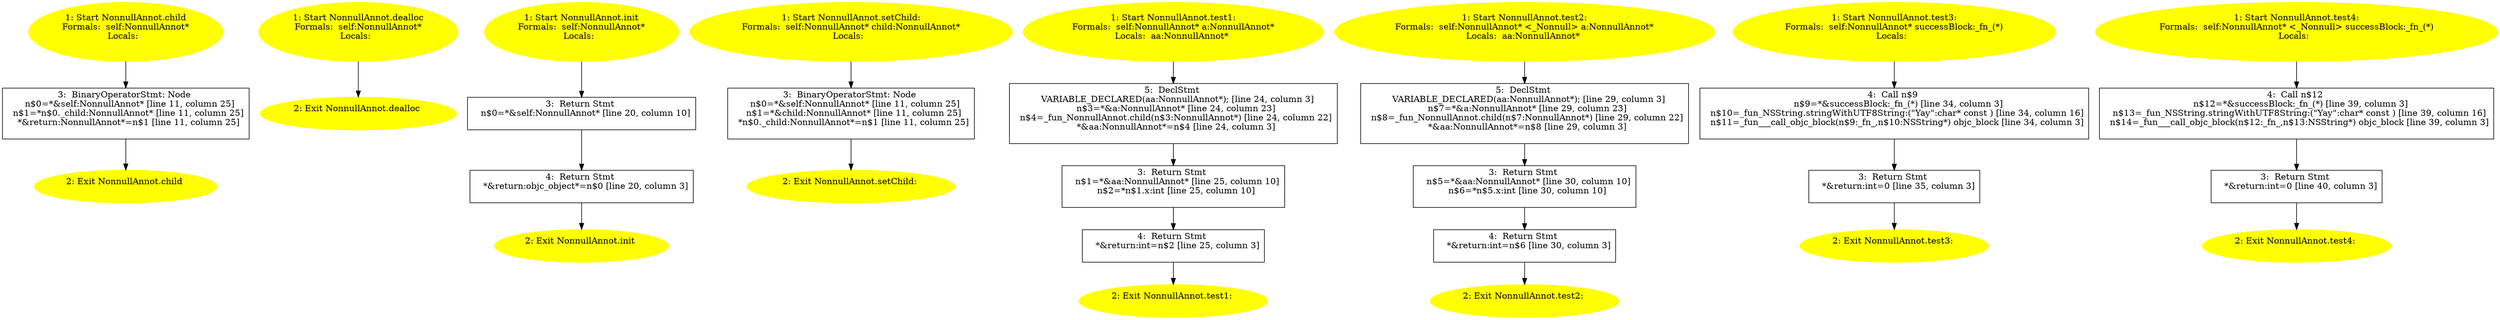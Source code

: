 /* @generated */
digraph cfg {
"child#NonnullAnnot#[instance].cad0e87ab83fad49_1" [label="1: Start NonnullAnnot.child\nFormals:  self:NonnullAnnot*\nLocals:  \n  " color=yellow style=filled]
	

	 "child#NonnullAnnot#[instance].cad0e87ab83fad49_1" -> "child#NonnullAnnot#[instance].cad0e87ab83fad49_3" ;
"child#NonnullAnnot#[instance].cad0e87ab83fad49_2" [label="2: Exit NonnullAnnot.child \n  " color=yellow style=filled]
	

"child#NonnullAnnot#[instance].cad0e87ab83fad49_3" [label="3:  BinaryOperatorStmt: Node \n   n$0=*&self:NonnullAnnot* [line 11, column 25]\n  n$1=*n$0._child:NonnullAnnot* [line 11, column 25]\n  *&return:NonnullAnnot*=n$1 [line 11, column 25]\n " shape="box"]
	

	 "child#NonnullAnnot#[instance].cad0e87ab83fad49_3" -> "child#NonnullAnnot#[instance].cad0e87ab83fad49_2" ;
"dealloc#NonnullAnnot#[instance].0d2074a7281416c0_1" [label="1: Start NonnullAnnot.dealloc\nFormals:  self:NonnullAnnot*\nLocals:  \n  " color=yellow style=filled]
	

	 "dealloc#NonnullAnnot#[instance].0d2074a7281416c0_1" -> "dealloc#NonnullAnnot#[instance].0d2074a7281416c0_2" ;
"dealloc#NonnullAnnot#[instance].0d2074a7281416c0_2" [label="2: Exit NonnullAnnot.dealloc \n  " color=yellow style=filled]
	

"init#NonnullAnnot#[instance].297346e53db4e69b_1" [label="1: Start NonnullAnnot.init\nFormals:  self:NonnullAnnot*\nLocals:  \n  " color=yellow style=filled]
	

	 "init#NonnullAnnot#[instance].297346e53db4e69b_1" -> "init#NonnullAnnot#[instance].297346e53db4e69b_3" ;
"init#NonnullAnnot#[instance].297346e53db4e69b_2" [label="2: Exit NonnullAnnot.init \n  " color=yellow style=filled]
	

"init#NonnullAnnot#[instance].297346e53db4e69b_3" [label="3:  Return Stmt \n   n$0=*&self:NonnullAnnot* [line 20, column 10]\n " shape="box"]
	

	 "init#NonnullAnnot#[instance].297346e53db4e69b_3" -> "init#NonnullAnnot#[instance].297346e53db4e69b_4" ;
"init#NonnullAnnot#[instance].297346e53db4e69b_4" [label="4:  Return Stmt \n   *&return:objc_object*=n$0 [line 20, column 3]\n " shape="box"]
	

	 "init#NonnullAnnot#[instance].297346e53db4e69b_4" -> "init#NonnullAnnot#[instance].297346e53db4e69b_2" ;
"setChild:#NonnullAnnot(class Nonn.ce8a76b9fce6ea15_1" [label="1: Start NonnullAnnot.setChild:\nFormals:  self:NonnullAnnot* child:NonnullAnnot*\nLocals:  \n  " color=yellow style=filled]
	

	 "setChild:#NonnullAnnot(class Nonn.ce8a76b9fce6ea15_1" -> "setChild:#NonnullAnnot(class Nonn.ce8a76b9fce6ea15_3" ;
"setChild:#NonnullAnnot(class Nonn.ce8a76b9fce6ea15_2" [label="2: Exit NonnullAnnot.setChild: \n  " color=yellow style=filled]
	

"setChild:#NonnullAnnot(class Nonn.ce8a76b9fce6ea15_3" [label="3:  BinaryOperatorStmt: Node \n   n$0=*&self:NonnullAnnot* [line 11, column 25]\n  n$1=*&child:NonnullAnnot* [line 11, column 25]\n  *n$0._child:NonnullAnnot*=n$1 [line 11, column 25]\n " shape="box"]
	

	 "setChild:#NonnullAnnot(class Nonn.ce8a76b9fce6ea15_3" -> "setChild:#NonnullAnnot(class Nonn.ce8a76b9fce6ea15_2" ;
"test1:#NonnullAnnot(class Nonnull.985a9c97633ffa1f_1" [label="1: Start NonnullAnnot.test1:\nFormals:  self:NonnullAnnot* a:NonnullAnnot*\nLocals:  aa:NonnullAnnot* \n  " color=yellow style=filled]
	

	 "test1:#NonnullAnnot(class Nonnull.985a9c97633ffa1f_1" -> "test1:#NonnullAnnot(class Nonnull.985a9c97633ffa1f_5" ;
"test1:#NonnullAnnot(class Nonnull.985a9c97633ffa1f_2" [label="2: Exit NonnullAnnot.test1: \n  " color=yellow style=filled]
	

"test1:#NonnullAnnot(class Nonnull.985a9c97633ffa1f_3" [label="3:  Return Stmt \n   n$1=*&aa:NonnullAnnot* [line 25, column 10]\n  n$2=*n$1.x:int [line 25, column 10]\n " shape="box"]
	

	 "test1:#NonnullAnnot(class Nonnull.985a9c97633ffa1f_3" -> "test1:#NonnullAnnot(class Nonnull.985a9c97633ffa1f_4" ;
"test1:#NonnullAnnot(class Nonnull.985a9c97633ffa1f_4" [label="4:  Return Stmt \n   *&return:int=n$2 [line 25, column 3]\n " shape="box"]
	

	 "test1:#NonnullAnnot(class Nonnull.985a9c97633ffa1f_4" -> "test1:#NonnullAnnot(class Nonnull.985a9c97633ffa1f_2" ;
"test1:#NonnullAnnot(class Nonnull.985a9c97633ffa1f_5" [label="5:  DeclStmt \n   VARIABLE_DECLARED(aa:NonnullAnnot*); [line 24, column 3]\n  n$3=*&a:NonnullAnnot* [line 24, column 23]\n  n$4=_fun_NonnullAnnot.child(n$3:NonnullAnnot*) [line 24, column 22]\n  *&aa:NonnullAnnot*=n$4 [line 24, column 3]\n " shape="box"]
	

	 "test1:#NonnullAnnot(class Nonnull.985a9c97633ffa1f_5" -> "test1:#NonnullAnnot(class Nonnull.985a9c97633ffa1f_3" ;
"test2:#NonnullAnnot(class Nonnull.e479988e9efecc2c_1" [label="1: Start NonnullAnnot.test2:\nFormals:  self:NonnullAnnot* <_Nonnull> a:NonnullAnnot*\nLocals:  aa:NonnullAnnot* \n  " color=yellow style=filled]
	

	 "test2:#NonnullAnnot(class Nonnull.e479988e9efecc2c_1" -> "test2:#NonnullAnnot(class Nonnull.e479988e9efecc2c_5" ;
"test2:#NonnullAnnot(class Nonnull.e479988e9efecc2c_2" [label="2: Exit NonnullAnnot.test2: \n  " color=yellow style=filled]
	

"test2:#NonnullAnnot(class Nonnull.e479988e9efecc2c_3" [label="3:  Return Stmt \n   n$5=*&aa:NonnullAnnot* [line 30, column 10]\n  n$6=*n$5.x:int [line 30, column 10]\n " shape="box"]
	

	 "test2:#NonnullAnnot(class Nonnull.e479988e9efecc2c_3" -> "test2:#NonnullAnnot(class Nonnull.e479988e9efecc2c_4" ;
"test2:#NonnullAnnot(class Nonnull.e479988e9efecc2c_4" [label="4:  Return Stmt \n   *&return:int=n$6 [line 30, column 3]\n " shape="box"]
	

	 "test2:#NonnullAnnot(class Nonnull.e479988e9efecc2c_4" -> "test2:#NonnullAnnot(class Nonnull.e479988e9efecc2c_2" ;
"test2:#NonnullAnnot(class Nonnull.e479988e9efecc2c_5" [label="5:  DeclStmt \n   VARIABLE_DECLARED(aa:NonnullAnnot*); [line 29, column 3]\n  n$7=*&a:NonnullAnnot* [line 29, column 23]\n  n$8=_fun_NonnullAnnot.child(n$7:NonnullAnnot*) [line 29, column 22]\n  *&aa:NonnullAnnot*=n$8 [line 29, column 3]\n " shape="box"]
	

	 "test2:#NonnullAnnot(class Nonnull.e479988e9efecc2c_5" -> "test2:#NonnullAnnot(class Nonnull.e479988e9efecc2c_3" ;
"test3:#NonnullAnnot#[instance].0e0a10b544f9cece_1" [label="1: Start NonnullAnnot.test3:\nFormals:  self:NonnullAnnot* successBlock:_fn_(*)\nLocals:  \n  " color=yellow style=filled]
	

	 "test3:#NonnullAnnot#[instance].0e0a10b544f9cece_1" -> "test3:#NonnullAnnot#[instance].0e0a10b544f9cece_4" ;
"test3:#NonnullAnnot#[instance].0e0a10b544f9cece_2" [label="2: Exit NonnullAnnot.test3: \n  " color=yellow style=filled]
	

"test3:#NonnullAnnot#[instance].0e0a10b544f9cece_3" [label="3:  Return Stmt \n   *&return:int=0 [line 35, column 3]\n " shape="box"]
	

	 "test3:#NonnullAnnot#[instance].0e0a10b544f9cece_3" -> "test3:#NonnullAnnot#[instance].0e0a10b544f9cece_2" ;
"test3:#NonnullAnnot#[instance].0e0a10b544f9cece_4" [label="4:  Call n$9 \n   n$9=*&successBlock:_fn_(*) [line 34, column 3]\n  n$10=_fun_NSString.stringWithUTF8String:(\"Yay\":char* const ) [line 34, column 16]\n  n$11=_fun___call_objc_block(n$9:_fn_,n$10:NSString*) objc_block [line 34, column 3]\n " shape="box"]
	

	 "test3:#NonnullAnnot#[instance].0e0a10b544f9cece_4" -> "test3:#NonnullAnnot#[instance].0e0a10b544f9cece_3" ;
"test4:#NonnullAnnot#[instance].4dee71de0c7397a3_1" [label="1: Start NonnullAnnot.test4:\nFormals:  self:NonnullAnnot* <_Nonnull> successBlock:_fn_(*)\nLocals:  \n  " color=yellow style=filled]
	

	 "test4:#NonnullAnnot#[instance].4dee71de0c7397a3_1" -> "test4:#NonnullAnnot#[instance].4dee71de0c7397a3_4" ;
"test4:#NonnullAnnot#[instance].4dee71de0c7397a3_2" [label="2: Exit NonnullAnnot.test4: \n  " color=yellow style=filled]
	

"test4:#NonnullAnnot#[instance].4dee71de0c7397a3_3" [label="3:  Return Stmt \n   *&return:int=0 [line 40, column 3]\n " shape="box"]
	

	 "test4:#NonnullAnnot#[instance].4dee71de0c7397a3_3" -> "test4:#NonnullAnnot#[instance].4dee71de0c7397a3_2" ;
"test4:#NonnullAnnot#[instance].4dee71de0c7397a3_4" [label="4:  Call n$12 \n   n$12=*&successBlock:_fn_(*) [line 39, column 3]\n  n$13=_fun_NSString.stringWithUTF8String:(\"Yay\":char* const ) [line 39, column 16]\n  n$14=_fun___call_objc_block(n$12:_fn_,n$13:NSString*) objc_block [line 39, column 3]\n " shape="box"]
	

	 "test4:#NonnullAnnot#[instance].4dee71de0c7397a3_4" -> "test4:#NonnullAnnot#[instance].4dee71de0c7397a3_3" ;
}
